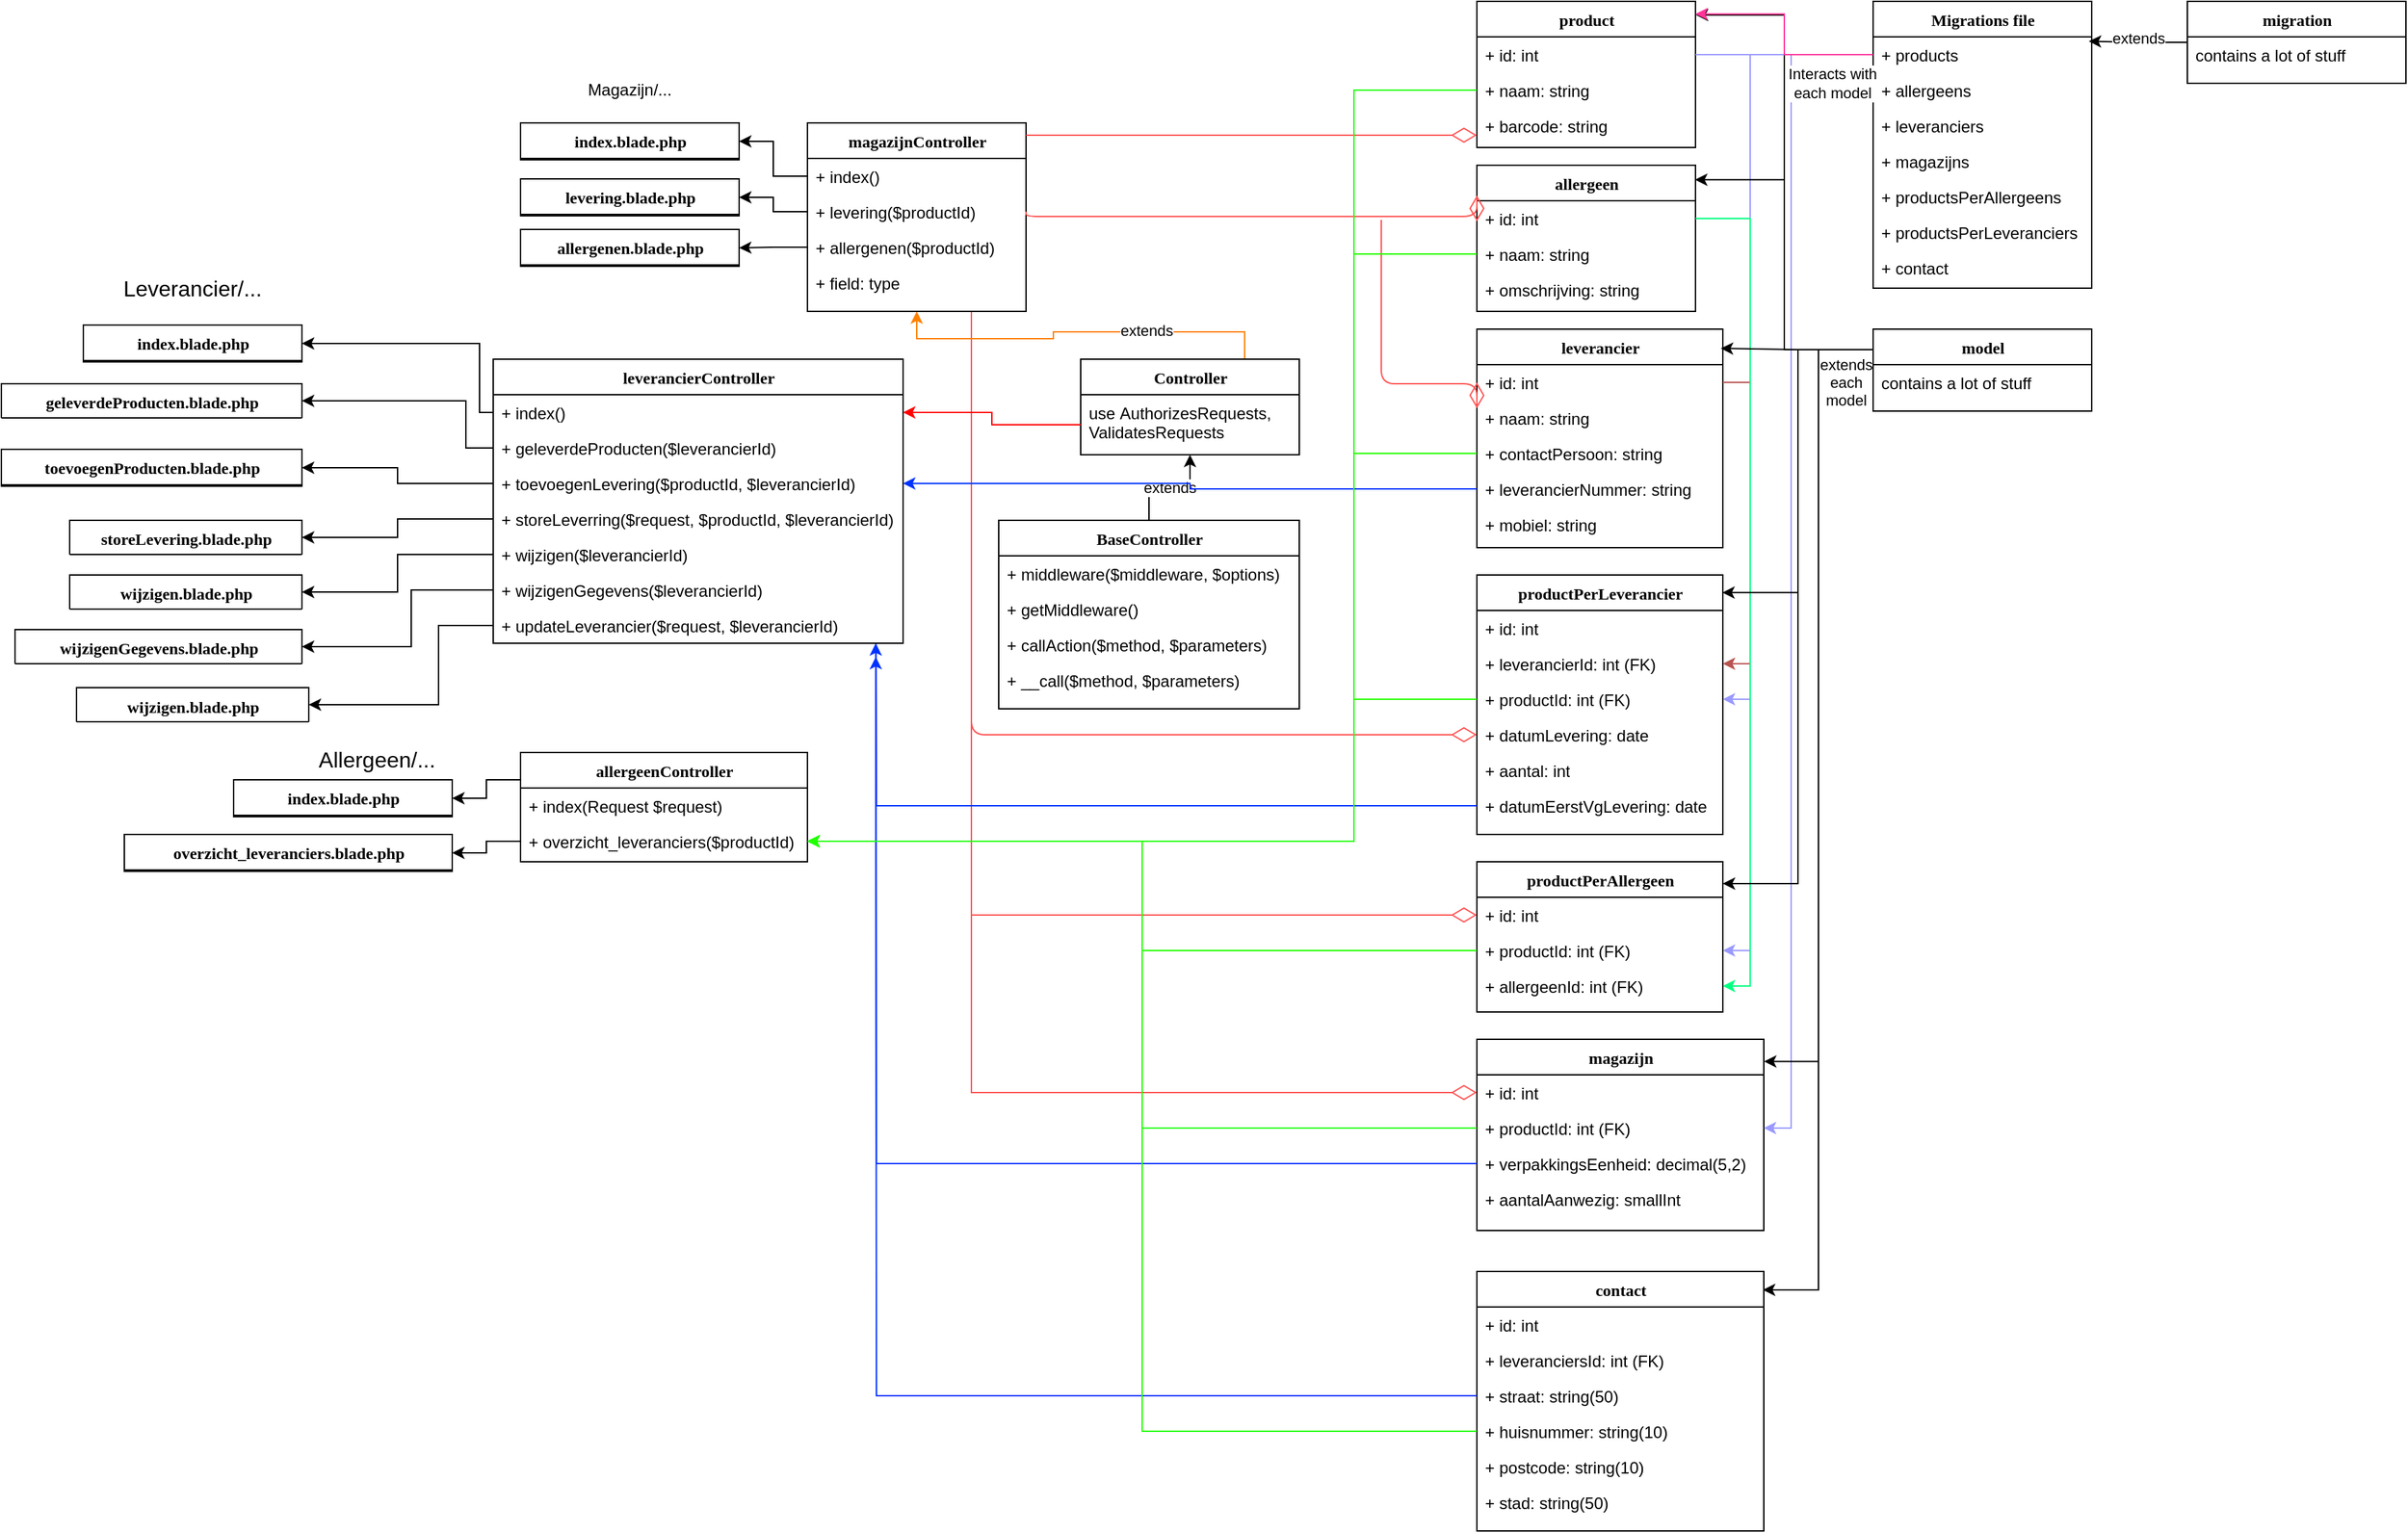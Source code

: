 <mxfile version="24.2.2" type="device">
  <diagram name="Page-1" id="9f46799a-70d6-7492-0946-bef42562c5a5">
    <mxGraphModel dx="3623" dy="1453" grid="1" gridSize="10" guides="1" tooltips="1" connect="1" arrows="1" fold="1" page="1" pageScale="1" pageWidth="1100" pageHeight="850" background="none" math="0" shadow="0">
      <root>
        <mxCell id="0" />
        <mxCell id="1" parent="0" />
        <mxCell id="xGp_RujmoBwHYuxVPwIh-23" style="edgeStyle=orthogonalEdgeStyle;rounded=1;orthogonalLoop=1;jettySize=auto;html=1;exitX=0.75;exitY=1;exitDx=0;exitDy=0;entryX=0;entryY=0.5;entryDx=0;entryDy=0;endArrow=diamondThin;endFill=0;endSize=16;fillColor=#f8cecc;strokeColor=#FF5252;" parent="1" source="78961159f06e98e8-17" target="xGp_RujmoBwHYuxVPwIh-20" edge="1">
          <mxGeometry relative="1" as="geometry" />
        </mxCell>
        <mxCell id="xGp_RujmoBwHYuxVPwIh-32" style="edgeStyle=orthogonalEdgeStyle;rounded=0;orthogonalLoop=1;jettySize=auto;html=1;exitX=0.75;exitY=1;exitDx=0;exitDy=0;endSize=16;endArrow=diamondThin;endFill=0;fillColor=#f8cecc;strokeColor=#FF5252;" parent="1" source="78961159f06e98e8-17" target="xGp_RujmoBwHYuxVPwIh-27" edge="1">
          <mxGeometry relative="1" as="geometry" />
        </mxCell>
        <mxCell id="xGp_RujmoBwHYuxVPwIh-40" style="edgeStyle=orthogonalEdgeStyle;rounded=0;orthogonalLoop=1;jettySize=auto;html=1;exitX=0.75;exitY=1;exitDx=0;exitDy=0;entryX=0;entryY=0.5;entryDx=0;entryDy=0;endSize=16;endArrow=diamondThin;endFill=0;fillColor=#f8cecc;strokeColor=#FF5252;" parent="1" source="78961159f06e98e8-17" target="xGp_RujmoBwHYuxVPwIh-36" edge="1">
          <mxGeometry relative="1" as="geometry" />
        </mxCell>
        <mxCell id="78961159f06e98e8-17" value="magazijnController" style="swimlane;html=1;fontStyle=1;align=center;verticalAlign=top;childLayout=stackLayout;horizontal=1;startSize=26;horizontalStack=0;resizeParent=1;resizeLast=0;collapsible=1;marginBottom=0;swimlaneFillColor=#ffffff;rounded=0;shadow=0;comic=0;labelBackgroundColor=none;strokeWidth=1;fillColor=none;fontFamily=Verdana;fontSize=12" parent="1" vertex="1">
          <mxGeometry x="-180" y="109" width="160" height="138" as="geometry" />
        </mxCell>
        <mxCell id="78961159f06e98e8-21" value="+ index()" style="text;html=1;strokeColor=none;fillColor=none;align=left;verticalAlign=top;spacingLeft=4;spacingRight=4;whiteSpace=wrap;overflow=hidden;rotatable=0;points=[[0,0.5],[1,0.5]];portConstraint=eastwest;" parent="78961159f06e98e8-17" vertex="1">
          <mxGeometry y="26" width="160" height="26" as="geometry" />
        </mxCell>
        <mxCell id="78961159f06e98e8-23" value="+ levering($productId)" style="text;html=1;strokeColor=none;fillColor=none;align=left;verticalAlign=top;spacingLeft=4;spacingRight=4;whiteSpace=wrap;overflow=hidden;rotatable=0;points=[[0,0.5],[1,0.5]];portConstraint=eastwest;" parent="78961159f06e98e8-17" vertex="1">
          <mxGeometry y="52" width="160" height="26" as="geometry" />
        </mxCell>
        <mxCell id="78961159f06e98e8-25" value="+&amp;nbsp;allergenen($productId)" style="text;html=1;strokeColor=none;fillColor=none;align=left;verticalAlign=top;spacingLeft=4;spacingRight=4;whiteSpace=wrap;overflow=hidden;rotatable=0;points=[[0,0.5],[1,0.5]];portConstraint=eastwest;" parent="78961159f06e98e8-17" vertex="1">
          <mxGeometry y="78" width="160" height="26" as="geometry" />
        </mxCell>
        <mxCell id="78961159f06e98e8-24" value="+ field: type" style="text;html=1;strokeColor=none;fillColor=none;align=left;verticalAlign=top;spacingLeft=4;spacingRight=4;whiteSpace=wrap;overflow=hidden;rotatable=0;points=[[0,0.5],[1,0.5]];portConstraint=eastwest;" parent="78961159f06e98e8-17" vertex="1">
          <mxGeometry y="104" width="160" height="26" as="geometry" />
        </mxCell>
        <mxCell id="78961159f06e98e8-30" value="product" style="swimlane;html=1;fontStyle=1;align=center;verticalAlign=top;childLayout=stackLayout;horizontal=1;startSize=26;horizontalStack=0;resizeParent=1;resizeLast=0;collapsible=1;marginBottom=0;swimlaneFillColor=#ffffff;rounded=0;shadow=0;comic=0;labelBackgroundColor=none;strokeWidth=1;fillColor=none;fontFamily=Verdana;fontSize=12" parent="1" vertex="1">
          <mxGeometry x="310" y="20" width="160" height="107" as="geometry" />
        </mxCell>
        <mxCell id="78961159f06e98e8-31" value="+ id: int" style="text;html=1;strokeColor=none;fillColor=none;align=left;verticalAlign=top;spacingLeft=4;spacingRight=4;whiteSpace=wrap;overflow=hidden;rotatable=0;points=[[0,0.5],[1,0.5]];portConstraint=eastwest;" parent="78961159f06e98e8-30" vertex="1">
          <mxGeometry y="26" width="160" height="26" as="geometry" />
        </mxCell>
        <mxCell id="78961159f06e98e8-32" value="+ naam: string" style="text;html=1;strokeColor=none;fillColor=none;align=left;verticalAlign=top;spacingLeft=4;spacingRight=4;whiteSpace=wrap;overflow=hidden;rotatable=0;points=[[0,0.5],[1,0.5]];portConstraint=eastwest;" parent="78961159f06e98e8-30" vertex="1">
          <mxGeometry y="52" width="160" height="26" as="geometry" />
        </mxCell>
        <mxCell id="78961159f06e98e8-33" value="+ barcode: string" style="text;html=1;strokeColor=none;fillColor=none;align=left;verticalAlign=top;spacingLeft=4;spacingRight=4;whiteSpace=wrap;overflow=hidden;rotatable=0;points=[[0,0.5],[1,0.5]];portConstraint=eastwest;" parent="78961159f06e98e8-30" vertex="1">
          <mxGeometry y="78" width="160" height="26" as="geometry" />
        </mxCell>
        <mxCell id="78961159f06e98e8-121" style="edgeStyle=elbowEdgeStyle;html=1;labelBackgroundColor=none;startFill=0;startSize=8;endArrow=diamondThin;endFill=0;endSize=16;fontFamily=Verdana;fontSize=12;elbow=vertical;fillColor=#f8cecc;strokeColor=#FF5252;" parent="1" source="78961159f06e98e8-17" target="78961159f06e98e8-30" edge="1">
          <mxGeometry relative="1" as="geometry">
            <mxPoint x="250" y="259.882" as="sourcePoint" />
          </mxGeometry>
        </mxCell>
        <mxCell id="xGp_RujmoBwHYuxVPwIh-2" value="allergeen" style="swimlane;html=1;fontStyle=1;align=center;verticalAlign=top;childLayout=stackLayout;horizontal=1;startSize=26;horizontalStack=0;resizeParent=1;resizeLast=0;collapsible=1;marginBottom=0;swimlaneFillColor=#ffffff;rounded=0;shadow=0;comic=0;labelBackgroundColor=none;strokeWidth=1;fillColor=none;fontFamily=Verdana;fontSize=12" parent="1" vertex="1">
          <mxGeometry x="310" y="140" width="160" height="107" as="geometry" />
        </mxCell>
        <mxCell id="xGp_RujmoBwHYuxVPwIh-3" value="+ id: int" style="text;html=1;strokeColor=none;fillColor=none;align=left;verticalAlign=top;spacingLeft=4;spacingRight=4;whiteSpace=wrap;overflow=hidden;rotatable=0;points=[[0,0.5],[1,0.5]];portConstraint=eastwest;" parent="xGp_RujmoBwHYuxVPwIh-2" vertex="1">
          <mxGeometry y="26" width="160" height="26" as="geometry" />
        </mxCell>
        <mxCell id="xGp_RujmoBwHYuxVPwIh-4" value="+ naam: string" style="text;html=1;strokeColor=none;fillColor=none;align=left;verticalAlign=top;spacingLeft=4;spacingRight=4;whiteSpace=wrap;overflow=hidden;rotatable=0;points=[[0,0.5],[1,0.5]];portConstraint=eastwest;" parent="xGp_RujmoBwHYuxVPwIh-2" vertex="1">
          <mxGeometry y="52" width="160" height="26" as="geometry" />
        </mxCell>
        <mxCell id="xGp_RujmoBwHYuxVPwIh-5" value="+ omschrijving: string" style="text;html=1;strokeColor=none;fillColor=none;align=left;verticalAlign=top;spacingLeft=4;spacingRight=4;whiteSpace=wrap;overflow=hidden;rotatable=0;points=[[0,0.5],[1,0.5]];portConstraint=eastwest;" parent="xGp_RujmoBwHYuxVPwIh-2" vertex="1">
          <mxGeometry y="78" width="160" height="26" as="geometry" />
        </mxCell>
        <mxCell id="xGp_RujmoBwHYuxVPwIh-8" style="edgeStyle=elbowEdgeStyle;html=1;labelBackgroundColor=none;startFill=0;startSize=8;endArrow=diamondThin;endFill=0;endSize=16;fontFamily=Verdana;fontSize=12;elbow=vertical;exitX=1;exitY=0.5;exitDx=0;exitDy=0;fillColor=#f8cecc;strokeColor=#FF5252;" parent="1" source="78961159f06e98e8-23" edge="1">
          <mxGeometry relative="1" as="geometry">
            <mxPoint x="250" y="181.08" as="sourcePoint" />
            <mxPoint x="310" y="181.08" as="targetPoint" />
          </mxGeometry>
        </mxCell>
        <mxCell id="xGp_RujmoBwHYuxVPwIh-9" value="leverancier" style="swimlane;html=1;fontStyle=1;align=center;verticalAlign=top;childLayout=stackLayout;horizontal=1;startSize=26;horizontalStack=0;resizeParent=1;resizeLast=0;collapsible=1;marginBottom=0;swimlaneFillColor=#ffffff;rounded=0;shadow=0;comic=0;labelBackgroundColor=none;strokeWidth=1;fillColor=none;fontFamily=Verdana;fontSize=12" parent="1" vertex="1">
          <mxGeometry x="310" y="260" width="180" height="160" as="geometry" />
        </mxCell>
        <mxCell id="xGp_RujmoBwHYuxVPwIh-10" value="+ id: int" style="text;html=1;strokeColor=none;fillColor=none;align=left;verticalAlign=top;spacingLeft=4;spacingRight=4;whiteSpace=wrap;overflow=hidden;rotatable=0;points=[[0,0.5],[1,0.5]];portConstraint=eastwest;" parent="xGp_RujmoBwHYuxVPwIh-9" vertex="1">
          <mxGeometry y="26" width="180" height="26" as="geometry" />
        </mxCell>
        <mxCell id="xGp_RujmoBwHYuxVPwIh-11" value="+ naam: string" style="text;html=1;strokeColor=none;fillColor=none;align=left;verticalAlign=top;spacingLeft=4;spacingRight=4;whiteSpace=wrap;overflow=hidden;rotatable=0;points=[[0,0.5],[1,0.5]];portConstraint=eastwest;" parent="xGp_RujmoBwHYuxVPwIh-9" vertex="1">
          <mxGeometry y="52" width="180" height="26" as="geometry" />
        </mxCell>
        <mxCell id="xGp_RujmoBwHYuxVPwIh-12" value="+ contactPersoon: string" style="text;html=1;strokeColor=none;fillColor=none;align=left;verticalAlign=top;spacingLeft=4;spacingRight=4;whiteSpace=wrap;overflow=hidden;rotatable=0;points=[[0,0.5],[1,0.5]];portConstraint=eastwest;" parent="xGp_RujmoBwHYuxVPwIh-9" vertex="1">
          <mxGeometry y="78" width="180" height="26" as="geometry" />
        </mxCell>
        <mxCell id="xGp_RujmoBwHYuxVPwIh-14" value="+ leverancierNummer: string" style="text;html=1;strokeColor=none;fillColor=none;align=left;verticalAlign=top;spacingLeft=4;spacingRight=4;whiteSpace=wrap;overflow=hidden;rotatable=0;points=[[0,0.5],[1,0.5]];portConstraint=eastwest;" parent="xGp_RujmoBwHYuxVPwIh-9" vertex="1">
          <mxGeometry y="104" width="180" height="26" as="geometry" />
        </mxCell>
        <mxCell id="xGp_RujmoBwHYuxVPwIh-15" value="+ mobiel: string" style="text;html=1;strokeColor=none;fillColor=none;align=left;verticalAlign=top;spacingLeft=4;spacingRight=4;whiteSpace=wrap;overflow=hidden;rotatable=0;points=[[0,0.5],[1,0.5]];portConstraint=eastwest;" parent="xGp_RujmoBwHYuxVPwIh-9" vertex="1">
          <mxGeometry y="130" width="180" height="26" as="geometry" />
        </mxCell>
        <mxCell id="xGp_RujmoBwHYuxVPwIh-13" style="edgeStyle=elbowEdgeStyle;html=1;labelBackgroundColor=none;startFill=0;startSize=8;endArrow=diamondThin;endFill=0;endSize=16;fontFamily=Verdana;fontSize=12;elbow=vertical;entryX=0;entryY=0.5;entryDx=0;entryDy=0;fillColor=#f8cecc;strokeColor=#FF5252;" parent="1" target="xGp_RujmoBwHYuxVPwIh-10" edge="1">
          <mxGeometry relative="1" as="geometry">
            <mxPoint x="240" y="180" as="sourcePoint" />
            <mxPoint x="300" y="221" as="targetPoint" />
            <Array as="points">
              <mxPoint x="260" y="300" />
            </Array>
          </mxGeometry>
        </mxCell>
        <mxCell id="xGp_RujmoBwHYuxVPwIh-16" value="productPerLeverancier" style="swimlane;html=1;fontStyle=1;align=center;verticalAlign=top;childLayout=stackLayout;horizontal=1;startSize=26;horizontalStack=0;resizeParent=1;resizeLast=0;collapsible=1;marginBottom=0;swimlaneFillColor=#ffffff;rounded=0;shadow=0;comic=0;labelBackgroundColor=none;strokeWidth=1;fillColor=none;fontFamily=Verdana;fontSize=12" parent="1" vertex="1">
          <mxGeometry x="310" y="440" width="180" height="190" as="geometry" />
        </mxCell>
        <mxCell id="xGp_RujmoBwHYuxVPwIh-17" value="+ id: int" style="text;html=1;strokeColor=none;fillColor=none;align=left;verticalAlign=top;spacingLeft=4;spacingRight=4;whiteSpace=wrap;overflow=hidden;rotatable=0;points=[[0,0.5],[1,0.5]];portConstraint=eastwest;" parent="xGp_RujmoBwHYuxVPwIh-16" vertex="1">
          <mxGeometry y="26" width="180" height="26" as="geometry" />
        </mxCell>
        <mxCell id="xGp_RujmoBwHYuxVPwIh-18" value="+ leverancierId: int (FK)" style="text;html=1;strokeColor=none;fillColor=none;align=left;verticalAlign=top;spacingLeft=4;spacingRight=4;whiteSpace=wrap;overflow=hidden;rotatable=0;points=[[0,0.5],[1,0.5]];portConstraint=eastwest;" parent="xGp_RujmoBwHYuxVPwIh-16" vertex="1">
          <mxGeometry y="52" width="180" height="26" as="geometry" />
        </mxCell>
        <mxCell id="xGp_RujmoBwHYuxVPwIh-19" value="+ productId: int (FK)" style="text;html=1;strokeColor=none;fillColor=none;align=left;verticalAlign=top;spacingLeft=4;spacingRight=4;whiteSpace=wrap;overflow=hidden;rotatable=0;points=[[0,0.5],[1,0.5]];portConstraint=eastwest;" parent="xGp_RujmoBwHYuxVPwIh-16" vertex="1">
          <mxGeometry y="78" width="180" height="26" as="geometry" />
        </mxCell>
        <mxCell id="xGp_RujmoBwHYuxVPwIh-20" value="+ datumLevering: date" style="text;html=1;strokeColor=none;fillColor=none;align=left;verticalAlign=top;spacingLeft=4;spacingRight=4;whiteSpace=wrap;overflow=hidden;rotatable=0;points=[[0,0.5],[1,0.5]];portConstraint=eastwest;" parent="xGp_RujmoBwHYuxVPwIh-16" vertex="1">
          <mxGeometry y="104" width="180" height="26" as="geometry" />
        </mxCell>
        <mxCell id="xGp_RujmoBwHYuxVPwIh-21" value="+ aantal: int" style="text;html=1;strokeColor=none;fillColor=none;align=left;verticalAlign=top;spacingLeft=4;spacingRight=4;whiteSpace=wrap;overflow=hidden;rotatable=0;points=[[0,0.5],[1,0.5]];portConstraint=eastwest;" parent="xGp_RujmoBwHYuxVPwIh-16" vertex="1">
          <mxGeometry y="130" width="180" height="26" as="geometry" />
        </mxCell>
        <mxCell id="QDwGfWychzL0C4eUFylp-11" style="edgeStyle=orthogonalEdgeStyle;rounded=0;orthogonalLoop=1;jettySize=auto;html=1;exitX=0;exitY=0.5;exitDx=0;exitDy=0;strokeColor=#0033ff;" parent="xGp_RujmoBwHYuxVPwIh-16" source="xGp_RujmoBwHYuxVPwIh-22" edge="1">
          <mxGeometry relative="1" as="geometry">
            <mxPoint x="-440" y="-20" as="targetPoint" />
          </mxGeometry>
        </mxCell>
        <mxCell id="xGp_RujmoBwHYuxVPwIh-22" value="+ datumEerstVgLevering: date" style="text;html=1;strokeColor=none;fillColor=none;align=left;verticalAlign=top;spacingLeft=4;spacingRight=4;whiteSpace=wrap;overflow=hidden;rotatable=0;points=[[0,0.5],[1,0.5]];portConstraint=eastwest;" parent="xGp_RujmoBwHYuxVPwIh-16" vertex="1">
          <mxGeometry y="156" width="180" height="26" as="geometry" />
        </mxCell>
        <mxCell id="xGp_RujmoBwHYuxVPwIh-24" style="edgeStyle=orthogonalEdgeStyle;rounded=0;orthogonalLoop=1;jettySize=auto;html=1;exitX=1;exitY=0.5;exitDx=0;exitDy=0;entryX=1;entryY=0.5;entryDx=0;entryDy=0;fillColor=#f8cecc;strokeColor=#b85450;" parent="1" source="xGp_RujmoBwHYuxVPwIh-10" target="xGp_RujmoBwHYuxVPwIh-18" edge="1">
          <mxGeometry relative="1" as="geometry" />
        </mxCell>
        <mxCell id="xGp_RujmoBwHYuxVPwIh-25" style="edgeStyle=orthogonalEdgeStyle;rounded=0;orthogonalLoop=1;jettySize=auto;html=1;exitX=1;exitY=0.5;exitDx=0;exitDy=0;entryX=1;entryY=0.5;entryDx=0;entryDy=0;strokeColor=#9999FF;" parent="1" source="78961159f06e98e8-31" target="xGp_RujmoBwHYuxVPwIh-19" edge="1">
          <mxGeometry relative="1" as="geometry" />
        </mxCell>
        <mxCell id="xGp_RujmoBwHYuxVPwIh-26" value="productPerAllergeen" style="swimlane;html=1;fontStyle=1;align=center;verticalAlign=top;childLayout=stackLayout;horizontal=1;startSize=26;horizontalStack=0;resizeParent=1;resizeLast=0;collapsible=1;marginBottom=0;swimlaneFillColor=#ffffff;rounded=0;shadow=0;comic=0;labelBackgroundColor=none;strokeWidth=1;fillColor=none;fontFamily=Verdana;fontSize=12" parent="1" vertex="1">
          <mxGeometry x="310" y="650" width="180" height="110" as="geometry" />
        </mxCell>
        <mxCell id="xGp_RujmoBwHYuxVPwIh-27" value="+ id: int" style="text;html=1;strokeColor=none;fillColor=none;align=left;verticalAlign=top;spacingLeft=4;spacingRight=4;whiteSpace=wrap;overflow=hidden;rotatable=0;points=[[0,0.5],[1,0.5]];portConstraint=eastwest;" parent="xGp_RujmoBwHYuxVPwIh-26" vertex="1">
          <mxGeometry y="26" width="180" height="26" as="geometry" />
        </mxCell>
        <mxCell id="xGp_RujmoBwHYuxVPwIh-28" value="+ productId: int (FK)" style="text;html=1;strokeColor=none;fillColor=none;align=left;verticalAlign=top;spacingLeft=4;spacingRight=4;whiteSpace=wrap;overflow=hidden;rotatable=0;points=[[0,0.5],[1,0.5]];portConstraint=eastwest;" parent="xGp_RujmoBwHYuxVPwIh-26" vertex="1">
          <mxGeometry y="52" width="180" height="26" as="geometry" />
        </mxCell>
        <mxCell id="xGp_RujmoBwHYuxVPwIh-29" value="+ allergeenId: int (FK)" style="text;html=1;strokeColor=none;fillColor=none;align=left;verticalAlign=top;spacingLeft=4;spacingRight=4;whiteSpace=wrap;overflow=hidden;rotatable=0;points=[[0,0.5],[1,0.5]];portConstraint=eastwest;" parent="xGp_RujmoBwHYuxVPwIh-26" vertex="1">
          <mxGeometry y="78" width="180" height="26" as="geometry" />
        </mxCell>
        <mxCell id="xGp_RujmoBwHYuxVPwIh-33" style="edgeStyle=orthogonalEdgeStyle;rounded=0;orthogonalLoop=1;jettySize=auto;html=1;exitX=1;exitY=0.5;exitDx=0;exitDy=0;entryX=1;entryY=0.5;entryDx=0;entryDy=0;strokeColor=#9999FF;" parent="1" source="78961159f06e98e8-31" target="xGp_RujmoBwHYuxVPwIh-28" edge="1">
          <mxGeometry relative="1" as="geometry" />
        </mxCell>
        <mxCell id="xGp_RujmoBwHYuxVPwIh-34" style="edgeStyle=orthogonalEdgeStyle;rounded=0;orthogonalLoop=1;jettySize=auto;html=1;exitX=1;exitY=0.5;exitDx=0;exitDy=0;entryX=1;entryY=0.5;entryDx=0;entryDy=0;strokeColor=#00FF80;" parent="1" source="xGp_RujmoBwHYuxVPwIh-3" target="xGp_RujmoBwHYuxVPwIh-29" edge="1">
          <mxGeometry relative="1" as="geometry" />
        </mxCell>
        <mxCell id="xGp_RujmoBwHYuxVPwIh-35" value="magazijn" style="swimlane;html=1;fontStyle=1;align=center;verticalAlign=top;childLayout=stackLayout;horizontal=1;startSize=26;horizontalStack=0;resizeParent=1;resizeLast=0;collapsible=1;marginBottom=0;swimlaneFillColor=#ffffff;rounded=0;shadow=0;comic=0;labelBackgroundColor=none;strokeWidth=1;fillColor=none;fontFamily=Verdana;fontSize=12" parent="1" vertex="1">
          <mxGeometry x="310" y="780" width="210" height="140" as="geometry" />
        </mxCell>
        <mxCell id="xGp_RujmoBwHYuxVPwIh-36" value="+ id: int" style="text;html=1;strokeColor=none;fillColor=none;align=left;verticalAlign=top;spacingLeft=4;spacingRight=4;whiteSpace=wrap;overflow=hidden;rotatable=0;points=[[0,0.5],[1,0.5]];portConstraint=eastwest;" parent="xGp_RujmoBwHYuxVPwIh-35" vertex="1">
          <mxGeometry y="26" width="210" height="26" as="geometry" />
        </mxCell>
        <mxCell id="xGp_RujmoBwHYuxVPwIh-37" value="+ productId: int (FK)" style="text;html=1;strokeColor=none;fillColor=none;align=left;verticalAlign=top;spacingLeft=4;spacingRight=4;whiteSpace=wrap;overflow=hidden;rotatable=0;points=[[0,0.5],[1,0.5]];portConstraint=eastwest;" parent="xGp_RujmoBwHYuxVPwIh-35" vertex="1">
          <mxGeometry y="52" width="210" height="26" as="geometry" />
        </mxCell>
        <mxCell id="QDwGfWychzL0C4eUFylp-12" style="edgeStyle=orthogonalEdgeStyle;rounded=0;orthogonalLoop=1;jettySize=auto;html=1;exitX=0;exitY=0.5;exitDx=0;exitDy=0;strokeColor=#0033ff;" parent="xGp_RujmoBwHYuxVPwIh-35" source="xGp_RujmoBwHYuxVPwIh-38" edge="1">
          <mxGeometry relative="1" as="geometry">
            <mxPoint x="-440" y="-290" as="targetPoint" />
          </mxGeometry>
        </mxCell>
        <mxCell id="xGp_RujmoBwHYuxVPwIh-38" value="+ verpakkingsEenheid: decimal(5,2)" style="text;html=1;strokeColor=none;fillColor=none;align=left;verticalAlign=top;spacingLeft=4;spacingRight=4;whiteSpace=wrap;overflow=hidden;rotatable=0;points=[[0,0.5],[1,0.5]];portConstraint=eastwest;" parent="xGp_RujmoBwHYuxVPwIh-35" vertex="1">
          <mxGeometry y="78" width="210" height="26" as="geometry" />
        </mxCell>
        <mxCell id="xGp_RujmoBwHYuxVPwIh-39" value="+ aantalAanwezig: smallInt" style="text;html=1;strokeColor=none;fillColor=none;align=left;verticalAlign=top;spacingLeft=4;spacingRight=4;whiteSpace=wrap;overflow=hidden;rotatable=0;points=[[0,0.5],[1,0.5]];portConstraint=eastwest;" parent="xGp_RujmoBwHYuxVPwIh-35" vertex="1">
          <mxGeometry y="104" width="210" height="26" as="geometry" />
        </mxCell>
        <mxCell id="xGp_RujmoBwHYuxVPwIh-41" style="edgeStyle=orthogonalEdgeStyle;rounded=0;orthogonalLoop=1;jettySize=auto;html=1;exitX=1;exitY=0.5;exitDx=0;exitDy=0;entryX=1;entryY=0.5;entryDx=0;entryDy=0;strokeColor=#9999FF;" parent="1" source="78961159f06e98e8-31" target="xGp_RujmoBwHYuxVPwIh-37" edge="1">
          <mxGeometry relative="1" as="geometry" />
        </mxCell>
        <mxCell id="xGp_RujmoBwHYuxVPwIh-42" value="index.blade.php" style="swimlane;html=1;fontStyle=1;align=center;verticalAlign=top;childLayout=stackLayout;horizontal=1;startSize=26;horizontalStack=0;resizeParent=1;resizeLast=0;collapsible=1;marginBottom=0;swimlaneFillColor=#ffffff;rounded=0;shadow=0;comic=0;labelBackgroundColor=none;strokeWidth=1;fillColor=none;fontFamily=Verdana;fontSize=12" parent="1" vertex="1">
          <mxGeometry x="-390" y="109" width="160" height="27" as="geometry" />
        </mxCell>
        <mxCell id="xGp_RujmoBwHYuxVPwIh-47" style="edgeStyle=orthogonalEdgeStyle;rounded=0;orthogonalLoop=1;jettySize=auto;html=1;exitX=0;exitY=0.5;exitDx=0;exitDy=0;entryX=1;entryY=0.5;entryDx=0;entryDy=0;" parent="1" source="78961159f06e98e8-21" target="xGp_RujmoBwHYuxVPwIh-42" edge="1">
          <mxGeometry relative="1" as="geometry" />
        </mxCell>
        <mxCell id="xGp_RujmoBwHYuxVPwIh-49" value="levering.blade.php" style="swimlane;html=1;fontStyle=1;align=center;verticalAlign=top;childLayout=stackLayout;horizontal=1;startSize=26;horizontalStack=0;resizeParent=1;resizeLast=0;collapsible=1;marginBottom=0;swimlaneFillColor=#ffffff;rounded=0;shadow=0;comic=0;labelBackgroundColor=none;strokeWidth=1;fillColor=none;fontFamily=Verdana;fontSize=12" parent="1" vertex="1">
          <mxGeometry x="-390" y="150" width="160" height="27" as="geometry" />
        </mxCell>
        <mxCell id="xGp_RujmoBwHYuxVPwIh-50" value="allergenen.blade.php" style="swimlane;html=1;fontStyle=1;align=center;verticalAlign=top;childLayout=stackLayout;horizontal=1;startSize=26;horizontalStack=0;resizeParent=1;resizeLast=0;collapsible=1;marginBottom=0;swimlaneFillColor=#ffffff;rounded=0;shadow=0;comic=0;labelBackgroundColor=none;strokeWidth=1;fillColor=none;fontFamily=Verdana;fontSize=12" parent="1" vertex="1">
          <mxGeometry x="-390" y="187" width="160" height="27" as="geometry" />
        </mxCell>
        <mxCell id="xGp_RujmoBwHYuxVPwIh-51" style="edgeStyle=orthogonalEdgeStyle;rounded=0;orthogonalLoop=1;jettySize=auto;html=1;exitX=0;exitY=0.5;exitDx=0;exitDy=0;entryX=1;entryY=0.5;entryDx=0;entryDy=0;" parent="1" source="78961159f06e98e8-23" target="xGp_RujmoBwHYuxVPwIh-49" edge="1">
          <mxGeometry relative="1" as="geometry" />
        </mxCell>
        <mxCell id="xGp_RujmoBwHYuxVPwIh-52" style="edgeStyle=orthogonalEdgeStyle;rounded=0;orthogonalLoop=1;jettySize=auto;html=1;exitX=0;exitY=0.5;exitDx=0;exitDy=0;entryX=1;entryY=0.5;entryDx=0;entryDy=0;" parent="1" source="78961159f06e98e8-25" target="xGp_RujmoBwHYuxVPwIh-50" edge="1">
          <mxGeometry relative="1" as="geometry" />
        </mxCell>
        <mxCell id="xGp_RujmoBwHYuxVPwIh-58" style="edgeStyle=orthogonalEdgeStyle;rounded=0;orthogonalLoop=1;jettySize=auto;html=1;exitX=0.75;exitY=0;exitDx=0;exitDy=0;entryX=0.5;entryY=1;entryDx=0;entryDy=0;strokeColor=#FF8000;" parent="1" source="xGp_RujmoBwHYuxVPwIh-53" target="78961159f06e98e8-17" edge="1">
          <mxGeometry relative="1" as="geometry" />
        </mxCell>
        <mxCell id="xGp_RujmoBwHYuxVPwIh-59" value="extends" style="edgeLabel;html=1;align=center;verticalAlign=middle;resizable=0;points=[];" parent="xGp_RujmoBwHYuxVPwIh-58" vertex="1" connectable="0">
          <mxGeometry x="-0.354" y="-1" relative="1" as="geometry">
            <mxPoint as="offset" />
          </mxGeometry>
        </mxCell>
        <mxCell id="xGp_RujmoBwHYuxVPwIh-53" value="Controller" style="swimlane;html=1;fontStyle=1;align=center;verticalAlign=top;childLayout=stackLayout;horizontal=1;startSize=26;horizontalStack=0;resizeParent=1;resizeLast=0;collapsible=1;marginBottom=0;swimlaneFillColor=#ffffff;rounded=0;shadow=0;comic=0;labelBackgroundColor=none;strokeWidth=1;fillColor=none;fontFamily=Verdana;fontSize=12" parent="1" vertex="1">
          <mxGeometry x="20" y="282" width="160" height="70" as="geometry" />
        </mxCell>
        <mxCell id="xGp_RujmoBwHYuxVPwIh-70" value="use&amp;nbsp;AuthorizesRequests,&lt;br&gt;ValidatesRequests" style="text;html=1;strokeColor=none;fillColor=none;align=left;verticalAlign=top;spacingLeft=4;spacingRight=4;whiteSpace=wrap;overflow=hidden;rotatable=0;points=[[0,0.5],[1,0.5]];portConstraint=eastwest;" parent="xGp_RujmoBwHYuxVPwIh-53" vertex="1">
          <mxGeometry y="26" width="160" height="44" as="geometry" />
        </mxCell>
        <mxCell id="xGp_RujmoBwHYuxVPwIh-62" style="edgeStyle=orthogonalEdgeStyle;rounded=0;orthogonalLoop=1;jettySize=auto;html=1;exitX=0.5;exitY=0;exitDx=0;exitDy=0;entryX=0.5;entryY=1;entryDx=0;entryDy=0;" parent="1" source="xGp_RujmoBwHYuxVPwIh-61" target="xGp_RujmoBwHYuxVPwIh-53" edge="1">
          <mxGeometry relative="1" as="geometry" />
        </mxCell>
        <mxCell id="xGp_RujmoBwHYuxVPwIh-63" value="extends" style="edgeLabel;html=1;align=center;verticalAlign=middle;resizable=0;points=[];" parent="xGp_RujmoBwHYuxVPwIh-62" vertex="1" connectable="0">
          <mxGeometry x="-0.002" relative="1" as="geometry">
            <mxPoint as="offset" />
          </mxGeometry>
        </mxCell>
        <mxCell id="xGp_RujmoBwHYuxVPwIh-61" value="BaseController" style="swimlane;html=1;fontStyle=1;align=center;verticalAlign=top;childLayout=stackLayout;horizontal=1;startSize=26;horizontalStack=0;resizeParent=1;resizeLast=0;collapsible=1;marginBottom=0;swimlaneFillColor=#ffffff;rounded=0;shadow=0;comic=0;labelBackgroundColor=none;strokeWidth=1;fillColor=none;fontFamily=Verdana;fontSize=12" parent="1" vertex="1">
          <mxGeometry x="-40" y="400" width="220" height="138" as="geometry" />
        </mxCell>
        <mxCell id="xGp_RujmoBwHYuxVPwIh-65" value="+ middleware($middleware, $options)" style="text;html=1;strokeColor=none;fillColor=none;align=left;verticalAlign=top;spacingLeft=4;spacingRight=4;whiteSpace=wrap;overflow=hidden;rotatable=0;points=[[0,0.5],[1,0.5]];portConstraint=eastwest;" parent="xGp_RujmoBwHYuxVPwIh-61" vertex="1">
          <mxGeometry y="26" width="220" height="26" as="geometry" />
        </mxCell>
        <mxCell id="xGp_RujmoBwHYuxVPwIh-66" value="+&amp;nbsp;getMiddleware&lt;span style=&quot;background-color: initial;&quot;&gt;()&lt;/span&gt;" style="text;html=1;strokeColor=none;fillColor=none;align=left;verticalAlign=top;spacingLeft=4;spacingRight=4;whiteSpace=wrap;overflow=hidden;rotatable=0;points=[[0,0.5],[1,0.5]];portConstraint=eastwest;" parent="xGp_RujmoBwHYuxVPwIh-61" vertex="1">
          <mxGeometry y="52" width="220" height="26" as="geometry" />
        </mxCell>
        <mxCell id="xGp_RujmoBwHYuxVPwIh-67" value="+&amp;nbsp;callAction&lt;span style=&quot;background-color: initial;&quot;&gt;($method, $parameters)&lt;/span&gt;" style="text;html=1;strokeColor=none;fillColor=none;align=left;verticalAlign=top;spacingLeft=4;spacingRight=4;whiteSpace=wrap;overflow=hidden;rotatable=0;points=[[0,0.5],[1,0.5]];portConstraint=eastwest;" parent="xGp_RujmoBwHYuxVPwIh-61" vertex="1">
          <mxGeometry y="78" width="220" height="26" as="geometry" />
        </mxCell>
        <mxCell id="xGp_RujmoBwHYuxVPwIh-68" value="+&amp;nbsp;__call&lt;span style=&quot;background-color: initial;&quot;&gt;($method, $parameters)&lt;/span&gt;" style="text;html=1;strokeColor=none;fillColor=none;align=left;verticalAlign=top;spacingLeft=4;spacingRight=4;whiteSpace=wrap;overflow=hidden;rotatable=0;points=[[0,0.5],[1,0.5]];portConstraint=eastwest;" parent="xGp_RujmoBwHYuxVPwIh-61" vertex="1">
          <mxGeometry y="104" width="220" height="26" as="geometry" />
        </mxCell>
        <mxCell id="xGp_RujmoBwHYuxVPwIh-83" style="edgeStyle=orthogonalEdgeStyle;rounded=0;orthogonalLoop=1;jettySize=auto;html=1;exitX=0;exitY=0.25;exitDx=0;exitDy=0;entryX=1.002;entryY=0.093;entryDx=0;entryDy=0;entryPerimeter=0;" parent="1" source="xGp_RujmoBwHYuxVPwIh-73" target="78961159f06e98e8-30" edge="1">
          <mxGeometry relative="1" as="geometry" />
        </mxCell>
        <mxCell id="xGp_RujmoBwHYuxVPwIh-84" style="edgeStyle=orthogonalEdgeStyle;rounded=0;orthogonalLoop=1;jettySize=auto;html=1;exitX=0;exitY=0.25;exitDx=0;exitDy=0;entryX=0.998;entryY=0.099;entryDx=0;entryDy=0;entryPerimeter=0;" parent="1" source="xGp_RujmoBwHYuxVPwIh-73" target="xGp_RujmoBwHYuxVPwIh-2" edge="1">
          <mxGeometry relative="1" as="geometry" />
        </mxCell>
        <mxCell id="xGp_RujmoBwHYuxVPwIh-85" style="edgeStyle=orthogonalEdgeStyle;rounded=0;orthogonalLoop=1;jettySize=auto;html=1;exitX=0;exitY=0.25;exitDx=0;exitDy=0;entryX=0.992;entryY=0.088;entryDx=0;entryDy=0;entryPerimeter=0;" parent="1" source="xGp_RujmoBwHYuxVPwIh-73" target="xGp_RujmoBwHYuxVPwIh-9" edge="1">
          <mxGeometry relative="1" as="geometry" />
        </mxCell>
        <mxCell id="xGp_RujmoBwHYuxVPwIh-86" style="edgeStyle=orthogonalEdgeStyle;rounded=0;orthogonalLoop=1;jettySize=auto;html=1;exitX=0;exitY=0.25;exitDx=0;exitDy=0;entryX=0.998;entryY=0.068;entryDx=0;entryDy=0;entryPerimeter=0;" parent="1" source="xGp_RujmoBwHYuxVPwIh-73" target="xGp_RujmoBwHYuxVPwIh-16" edge="1">
          <mxGeometry relative="1" as="geometry" />
        </mxCell>
        <mxCell id="xGp_RujmoBwHYuxVPwIh-87" style="edgeStyle=orthogonalEdgeStyle;rounded=0;orthogonalLoop=1;jettySize=auto;html=1;exitX=0;exitY=0.25;exitDx=0;exitDy=0;entryX=1;entryY=0.145;entryDx=0;entryDy=0;entryPerimeter=0;" parent="1" source="xGp_RujmoBwHYuxVPwIh-73" target="xGp_RujmoBwHYuxVPwIh-26" edge="1">
          <mxGeometry relative="1" as="geometry" />
        </mxCell>
        <mxCell id="xGp_RujmoBwHYuxVPwIh-88" style="edgeStyle=orthogonalEdgeStyle;rounded=0;orthogonalLoop=1;jettySize=auto;html=1;exitX=0;exitY=0.25;exitDx=0;exitDy=0;entryX=1.001;entryY=0.116;entryDx=0;entryDy=0;entryPerimeter=0;" parent="1" source="xGp_RujmoBwHYuxVPwIh-73" target="xGp_RujmoBwHYuxVPwIh-35" edge="1">
          <mxGeometry relative="1" as="geometry" />
        </mxCell>
        <mxCell id="xGp_RujmoBwHYuxVPwIh-89" value="extends&lt;div&gt;each&lt;/div&gt;&lt;div&gt;model&lt;/div&gt;" style="edgeLabel;html=1;align=center;verticalAlign=middle;resizable=0;points=[];" parent="xGp_RujmoBwHYuxVPwIh-88" vertex="1" connectable="0">
          <mxGeometry x="-0.934" y="-2" relative="1" as="geometry">
            <mxPoint y="26" as="offset" />
          </mxGeometry>
        </mxCell>
        <mxCell id="q14T2YNb-Sghab3Dd8TT-18" style="edgeStyle=orthogonalEdgeStyle;rounded=0;orthogonalLoop=1;jettySize=auto;html=1;exitX=0;exitY=0.25;exitDx=0;exitDy=0;entryX=0.997;entryY=0.071;entryDx=0;entryDy=0;entryPerimeter=0;" parent="1" source="xGp_RujmoBwHYuxVPwIh-73" target="q14T2YNb-Sghab3Dd8TT-10" edge="1">
          <mxGeometry relative="1" as="geometry" />
        </mxCell>
        <mxCell id="xGp_RujmoBwHYuxVPwIh-73" value="model" style="swimlane;html=1;fontStyle=1;align=center;verticalAlign=top;childLayout=stackLayout;horizontal=1;startSize=26;horizontalStack=0;resizeParent=1;resizeLast=0;collapsible=1;marginBottom=0;swimlaneFillColor=#ffffff;rounded=0;shadow=0;comic=0;labelBackgroundColor=none;strokeWidth=1;fillColor=none;fontFamily=Verdana;fontSize=12" parent="1" vertex="1">
          <mxGeometry x="600" y="260" width="160" height="60" as="geometry" />
        </mxCell>
        <mxCell id="xGp_RujmoBwHYuxVPwIh-74" value="contains a lot of stuff" style="text;html=1;strokeColor=none;fillColor=none;align=left;verticalAlign=top;spacingLeft=4;spacingRight=4;whiteSpace=wrap;overflow=hidden;rotatable=0;points=[[0,0.5],[1,0.5]];portConstraint=eastwest;" parent="xGp_RujmoBwHYuxVPwIh-73" vertex="1">
          <mxGeometry y="26" width="160" height="26" as="geometry" />
        </mxCell>
        <mxCell id="xGp_RujmoBwHYuxVPwIh-90" value="Migrations file" style="swimlane;html=1;fontStyle=1;align=center;verticalAlign=top;childLayout=stackLayout;horizontal=1;startSize=26;horizontalStack=0;resizeParent=1;resizeLast=0;collapsible=1;marginBottom=0;swimlaneFillColor=#ffffff;rounded=0;shadow=0;comic=0;labelBackgroundColor=none;strokeWidth=1;fillColor=none;fontFamily=Verdana;fontSize=12" parent="1" vertex="1">
          <mxGeometry x="600" y="20" width="160" height="210" as="geometry" />
        </mxCell>
        <mxCell id="xGp_RujmoBwHYuxVPwIh-91" value="+ products" style="text;html=1;strokeColor=none;fillColor=none;align=left;verticalAlign=top;spacingLeft=4;spacingRight=4;whiteSpace=wrap;overflow=hidden;rotatable=0;points=[[0,0.5],[1,0.5]];portConstraint=eastwest;" parent="xGp_RujmoBwHYuxVPwIh-90" vertex="1">
          <mxGeometry y="26" width="160" height="26" as="geometry" />
        </mxCell>
        <mxCell id="xGp_RujmoBwHYuxVPwIh-92" value="+ allergeens" style="text;html=1;strokeColor=none;fillColor=none;align=left;verticalAlign=top;spacingLeft=4;spacingRight=4;whiteSpace=wrap;overflow=hidden;rotatable=0;points=[[0,0.5],[1,0.5]];portConstraint=eastwest;" parent="xGp_RujmoBwHYuxVPwIh-90" vertex="1">
          <mxGeometry y="52" width="160" height="26" as="geometry" />
        </mxCell>
        <mxCell id="xGp_RujmoBwHYuxVPwIh-93" value="+ leveranciers" style="text;html=1;strokeColor=none;fillColor=none;align=left;verticalAlign=top;spacingLeft=4;spacingRight=4;whiteSpace=wrap;overflow=hidden;rotatable=0;points=[[0,0.5],[1,0.5]];portConstraint=eastwest;" parent="xGp_RujmoBwHYuxVPwIh-90" vertex="1">
          <mxGeometry y="78" width="160" height="26" as="geometry" />
        </mxCell>
        <mxCell id="xGp_RujmoBwHYuxVPwIh-94" value="+&amp;nbsp;magazijns" style="text;html=1;strokeColor=none;fillColor=none;align=left;verticalAlign=top;spacingLeft=4;spacingRight=4;whiteSpace=wrap;overflow=hidden;rotatable=0;points=[[0,0.5],[1,0.5]];portConstraint=eastwest;" parent="xGp_RujmoBwHYuxVPwIh-90" vertex="1">
          <mxGeometry y="104" width="160" height="26" as="geometry" />
        </mxCell>
        <mxCell id="xGp_RujmoBwHYuxVPwIh-95" value="+&amp;nbsp;productsPerAllergeens" style="text;html=1;strokeColor=none;fillColor=none;align=left;verticalAlign=top;spacingLeft=4;spacingRight=4;whiteSpace=wrap;overflow=hidden;rotatable=0;points=[[0,0.5],[1,0.5]];portConstraint=eastwest;" parent="xGp_RujmoBwHYuxVPwIh-90" vertex="1">
          <mxGeometry y="130" width="160" height="26" as="geometry" />
        </mxCell>
        <mxCell id="xGp_RujmoBwHYuxVPwIh-96" value="+&amp;nbsp;productsPerLeveranciers" style="text;html=1;strokeColor=none;fillColor=none;align=left;verticalAlign=top;spacingLeft=4;spacingRight=4;whiteSpace=wrap;overflow=hidden;rotatable=0;points=[[0,0.5],[1,0.5]];portConstraint=eastwest;" parent="xGp_RujmoBwHYuxVPwIh-90" vertex="1">
          <mxGeometry y="156" width="160" height="26" as="geometry" />
        </mxCell>
        <mxCell id="q14T2YNb-Sghab3Dd8TT-20" value="+ contact" style="text;html=1;strokeColor=none;fillColor=none;align=left;verticalAlign=top;spacingLeft=4;spacingRight=4;whiteSpace=wrap;overflow=hidden;rotatable=0;points=[[0,0.5],[1,0.5]];portConstraint=eastwest;" parent="xGp_RujmoBwHYuxVPwIh-90" vertex="1">
          <mxGeometry y="182" width="160" height="26" as="geometry" />
        </mxCell>
        <mxCell id="xGp_RujmoBwHYuxVPwIh-99" style="edgeStyle=orthogonalEdgeStyle;rounded=0;orthogonalLoop=1;jettySize=auto;html=1;exitX=0;exitY=0.5;exitDx=0;exitDy=0;entryX=0.987;entryY=0.123;entryDx=0;entryDy=0;entryPerimeter=0;" parent="1" source="xGp_RujmoBwHYuxVPwIh-97" target="xGp_RujmoBwHYuxVPwIh-91" edge="1">
          <mxGeometry relative="1" as="geometry" />
        </mxCell>
        <mxCell id="xGp_RujmoBwHYuxVPwIh-100" value="extends" style="edgeLabel;html=1;align=center;verticalAlign=middle;resizable=0;points=[];" parent="xGp_RujmoBwHYuxVPwIh-99" vertex="1" connectable="0">
          <mxGeometry x="0.026" y="-2" relative="1" as="geometry">
            <mxPoint as="offset" />
          </mxGeometry>
        </mxCell>
        <mxCell id="xGp_RujmoBwHYuxVPwIh-97" value="migration" style="swimlane;html=1;fontStyle=1;align=center;verticalAlign=top;childLayout=stackLayout;horizontal=1;startSize=26;horizontalStack=0;resizeParent=1;resizeLast=0;collapsible=1;marginBottom=0;swimlaneFillColor=#ffffff;rounded=0;shadow=0;comic=0;labelBackgroundColor=none;strokeWidth=1;fillColor=none;fontFamily=Verdana;fontSize=12" parent="1" vertex="1">
          <mxGeometry x="830" y="20" width="160" height="60" as="geometry" />
        </mxCell>
        <mxCell id="xGp_RujmoBwHYuxVPwIh-98" value="contains a lot of stuff" style="text;html=1;strokeColor=none;fillColor=none;align=left;verticalAlign=top;spacingLeft=4;spacingRight=4;whiteSpace=wrap;overflow=hidden;rotatable=0;points=[[0,0.5],[1,0.5]];portConstraint=eastwest;" parent="xGp_RujmoBwHYuxVPwIh-97" vertex="1">
          <mxGeometry y="26" width="160" height="26" as="geometry" />
        </mxCell>
        <mxCell id="xGp_RujmoBwHYuxVPwIh-101" style="edgeStyle=orthogonalEdgeStyle;rounded=0;orthogonalLoop=1;jettySize=auto;html=1;exitX=0;exitY=0.5;exitDx=0;exitDy=0;entryX=1;entryY=0.086;entryDx=0;entryDy=0;entryPerimeter=0;strokeColor=#FF3399;" parent="1" source="xGp_RujmoBwHYuxVPwIh-91" target="78961159f06e98e8-30" edge="1">
          <mxGeometry relative="1" as="geometry" />
        </mxCell>
        <mxCell id="xGp_RujmoBwHYuxVPwIh-102" value="Interacts with&lt;br&gt;each model" style="edgeLabel;html=1;align=center;verticalAlign=middle;resizable=0;points=[];" parent="xGp_RujmoBwHYuxVPwIh-101" vertex="1" connectable="0">
          <mxGeometry x="-0.622" y="1" relative="1" as="geometry">
            <mxPoint y="20" as="offset" />
          </mxGeometry>
        </mxCell>
        <mxCell id="QDwGfWychzL0C4eUFylp-1" value="leverancierController" style="swimlane;html=1;fontStyle=1;align=center;verticalAlign=top;childLayout=stackLayout;horizontal=1;startSize=26;horizontalStack=0;resizeParent=1;resizeLast=0;collapsible=1;marginBottom=0;swimlaneFillColor=#ffffff;rounded=0;shadow=0;comic=0;labelBackgroundColor=none;strokeWidth=1;fillColor=none;fontFamily=Verdana;fontSize=12" parent="1" vertex="1">
          <mxGeometry x="-410" y="282" width="300" height="208" as="geometry" />
        </mxCell>
        <mxCell id="QDwGfWychzL0C4eUFylp-2" value="+ index()" style="text;html=1;strokeColor=none;fillColor=none;align=left;verticalAlign=top;spacingLeft=4;spacingRight=4;whiteSpace=wrap;overflow=hidden;rotatable=0;points=[[0,0.5],[1,0.5]];portConstraint=eastwest;" parent="QDwGfWychzL0C4eUFylp-1" vertex="1">
          <mxGeometry y="26" width="300" height="26" as="geometry" />
        </mxCell>
        <mxCell id="QDwGfWychzL0C4eUFylp-3" value="+ geleverdeProducten($leverancierId)" style="text;html=1;strokeColor=none;fillColor=none;align=left;verticalAlign=top;spacingLeft=4;spacingRight=4;whiteSpace=wrap;overflow=hidden;rotatable=0;points=[[0,0.5],[1,0.5]];portConstraint=eastwest;" parent="QDwGfWychzL0C4eUFylp-1" vertex="1">
          <mxGeometry y="52" width="300" height="26" as="geometry" />
        </mxCell>
        <mxCell id="QDwGfWychzL0C4eUFylp-4" value="+ toevoegenLevering($productId, $leverancierId)" style="text;html=1;strokeColor=none;fillColor=none;align=left;verticalAlign=top;spacingLeft=4;spacingRight=4;whiteSpace=wrap;overflow=hidden;rotatable=0;points=[[0,0.5],[1,0.5]];portConstraint=eastwest;" parent="QDwGfWychzL0C4eUFylp-1" vertex="1">
          <mxGeometry y="78" width="300" height="26" as="geometry" />
        </mxCell>
        <mxCell id="QDwGfWychzL0C4eUFylp-5" value="+ storeLeverring($request, $productId, $leverancierId)" style="text;html=1;strokeColor=none;fillColor=none;align=left;verticalAlign=top;spacingLeft=4;spacingRight=4;whiteSpace=wrap;overflow=hidden;rotatable=0;points=[[0,0.5],[1,0.5]];portConstraint=eastwest;" parent="QDwGfWychzL0C4eUFylp-1" vertex="1">
          <mxGeometry y="104" width="300" height="26" as="geometry" />
        </mxCell>
        <mxCell id="q14T2YNb-Sghab3Dd8TT-1" value="+ wijzigen($leverancierId)" style="text;html=1;strokeColor=none;fillColor=none;align=left;verticalAlign=top;spacingLeft=4;spacingRight=4;whiteSpace=wrap;overflow=hidden;rotatable=0;points=[[0,0.5],[1,0.5]];portConstraint=eastwest;" parent="QDwGfWychzL0C4eUFylp-1" vertex="1">
          <mxGeometry y="130" width="300" height="26" as="geometry" />
        </mxCell>
        <mxCell id="q14T2YNb-Sghab3Dd8TT-2" value="+ wijzigenGegevens($leverancierId)" style="text;html=1;strokeColor=none;fillColor=none;align=left;verticalAlign=top;spacingLeft=4;spacingRight=4;whiteSpace=wrap;overflow=hidden;rotatable=0;points=[[0,0.5],[1,0.5]];portConstraint=eastwest;" parent="QDwGfWychzL0C4eUFylp-1" vertex="1">
          <mxGeometry y="156" width="300" height="26" as="geometry" />
        </mxCell>
        <mxCell id="q14T2YNb-Sghab3Dd8TT-3" value="+ updateLeverancier($request, $leverancierId)" style="text;html=1;strokeColor=none;fillColor=none;align=left;verticalAlign=top;spacingLeft=4;spacingRight=4;whiteSpace=wrap;overflow=hidden;rotatable=0;points=[[0,0.5],[1,0.5]];portConstraint=eastwest;" parent="QDwGfWychzL0C4eUFylp-1" vertex="1">
          <mxGeometry y="182" width="300" height="26" as="geometry" />
        </mxCell>
        <mxCell id="QDwGfWychzL0C4eUFylp-7" style="edgeStyle=orthogonalEdgeStyle;rounded=0;orthogonalLoop=1;jettySize=auto;html=1;exitX=0;exitY=0.5;exitDx=0;exitDy=0;entryX=1;entryY=0.5;entryDx=0;entryDy=0;strokeColor=#ff0000;" parent="1" source="xGp_RujmoBwHYuxVPwIh-70" target="QDwGfWychzL0C4eUFylp-2" edge="1">
          <mxGeometry relative="1" as="geometry" />
        </mxCell>
        <mxCell id="QDwGfWychzL0C4eUFylp-10" style="edgeStyle=orthogonalEdgeStyle;rounded=0;orthogonalLoop=1;jettySize=auto;html=1;exitX=0;exitY=0.5;exitDx=0;exitDy=0;entryX=1;entryY=0.5;entryDx=0;entryDy=0;strokeColor=#0033ff;" parent="1" source="xGp_RujmoBwHYuxVPwIh-14" target="QDwGfWychzL0C4eUFylp-4" edge="1">
          <mxGeometry relative="1" as="geometry" />
        </mxCell>
        <mxCell id="QDwGfWychzL0C4eUFylp-13" value="Magazijn/..." style="text;html=1;align=center;verticalAlign=middle;whiteSpace=wrap;rounded=0;" parent="1" vertex="1">
          <mxGeometry x="-360" y="70" width="100" height="30" as="geometry" />
        </mxCell>
        <mxCell id="QDwGfWychzL0C4eUFylp-14" value="index.blade.php" style="swimlane;html=1;fontStyle=1;align=center;verticalAlign=top;childLayout=stackLayout;horizontal=1;startSize=26;horizontalStack=0;resizeParent=1;resizeLast=0;collapsible=1;marginBottom=0;swimlaneFillColor=#ffffff;rounded=0;shadow=0;comic=0;labelBackgroundColor=none;strokeWidth=1;fillColor=none;fontFamily=Verdana;fontSize=12" parent="1" vertex="1">
          <mxGeometry x="-710" y="257" width="160" height="27" as="geometry" />
        </mxCell>
        <mxCell id="QDwGfWychzL0C4eUFylp-15" value="&lt;font style=&quot;font-size: 16px;&quot;&gt;Leverancier/...&lt;/font&gt;" style="text;html=1;align=center;verticalAlign=middle;whiteSpace=wrap;rounded=0;" parent="1" vertex="1">
          <mxGeometry x="-680" y="215" width="100" height="30" as="geometry" />
        </mxCell>
        <mxCell id="QDwGfWychzL0C4eUFylp-16" value="geleverdeProducten.blade.php" style="swimlane;html=1;fontStyle=1;align=center;verticalAlign=top;childLayout=stackLayout;horizontal=1;startSize=26;horizontalStack=0;resizeParent=1;resizeLast=0;collapsible=1;marginBottom=0;swimlaneFillColor=#ffffff;rounded=0;shadow=0;comic=0;labelBackgroundColor=none;strokeWidth=1;fillColor=none;fontFamily=Verdana;fontSize=12" parent="1" vertex="1">
          <mxGeometry x="-770" y="300" width="220" height="25" as="geometry" />
        </mxCell>
        <mxCell id="QDwGfWychzL0C4eUFylp-17" value="toevoegenProducten.blade.php" style="swimlane;html=1;fontStyle=1;align=center;verticalAlign=top;childLayout=stackLayout;horizontal=1;startSize=26;horizontalStack=0;resizeParent=1;resizeLast=0;collapsible=1;marginBottom=0;swimlaneFillColor=#ffffff;rounded=0;shadow=0;comic=0;labelBackgroundColor=none;strokeWidth=1;fillColor=none;fontFamily=Verdana;fontSize=12" parent="1" vertex="1">
          <mxGeometry x="-770" y="348" width="220" height="27" as="geometry" />
        </mxCell>
        <mxCell id="QDwGfWychzL0C4eUFylp-18" value="storeLevering.blade.php" style="swimlane;html=1;fontStyle=1;align=center;verticalAlign=top;childLayout=stackLayout;horizontal=1;startSize=26;horizontalStack=0;resizeParent=1;resizeLast=0;collapsible=1;marginBottom=0;swimlaneFillColor=#ffffff;rounded=0;shadow=0;comic=0;labelBackgroundColor=none;strokeWidth=1;fillColor=none;fontFamily=Verdana;fontSize=12" parent="1" vertex="1">
          <mxGeometry x="-720" y="400" width="170" height="25" as="geometry" />
        </mxCell>
        <mxCell id="QDwGfWychzL0C4eUFylp-20" style="edgeStyle=orthogonalEdgeStyle;rounded=0;orthogonalLoop=1;jettySize=auto;html=1;exitX=0;exitY=0.5;exitDx=0;exitDy=0;entryX=1;entryY=0.5;entryDx=0;entryDy=0;" parent="1" source="QDwGfWychzL0C4eUFylp-2" target="QDwGfWychzL0C4eUFylp-14" edge="1">
          <mxGeometry relative="1" as="geometry">
            <Array as="points">
              <mxPoint x="-420" y="321" />
              <mxPoint x="-420" y="271" />
            </Array>
          </mxGeometry>
        </mxCell>
        <mxCell id="QDwGfWychzL0C4eUFylp-21" style="edgeStyle=orthogonalEdgeStyle;rounded=0;orthogonalLoop=1;jettySize=auto;html=1;exitX=0;exitY=0.5;exitDx=0;exitDy=0;entryX=1;entryY=0.5;entryDx=0;entryDy=0;" parent="1" source="QDwGfWychzL0C4eUFylp-3" target="QDwGfWychzL0C4eUFylp-16" edge="1">
          <mxGeometry relative="1" as="geometry">
            <Array as="points">
              <mxPoint x="-430" y="347" />
              <mxPoint x="-430" y="313" />
            </Array>
          </mxGeometry>
        </mxCell>
        <mxCell id="QDwGfWychzL0C4eUFylp-22" style="edgeStyle=orthogonalEdgeStyle;rounded=0;orthogonalLoop=1;jettySize=auto;html=1;exitX=0;exitY=0.5;exitDx=0;exitDy=0;entryX=1;entryY=0.5;entryDx=0;entryDy=0;" parent="1" source="QDwGfWychzL0C4eUFylp-5" target="QDwGfWychzL0C4eUFylp-18" edge="1">
          <mxGeometry relative="1" as="geometry" />
        </mxCell>
        <mxCell id="QDwGfWychzL0C4eUFylp-23" style="edgeStyle=orthogonalEdgeStyle;rounded=0;orthogonalLoop=1;jettySize=auto;html=1;exitX=0;exitY=0.5;exitDx=0;exitDy=0;entryX=1;entryY=0.5;entryDx=0;entryDy=0;" parent="1" source="QDwGfWychzL0C4eUFylp-4" target="QDwGfWychzL0C4eUFylp-17" edge="1">
          <mxGeometry relative="1" as="geometry" />
        </mxCell>
        <mxCell id="q14T2YNb-Sghab3Dd8TT-4" value="wijzigen.blade.php" style="swimlane;html=1;fontStyle=1;align=center;verticalAlign=top;childLayout=stackLayout;horizontal=1;startSize=26;horizontalStack=0;resizeParent=1;resizeLast=0;collapsible=1;marginBottom=0;swimlaneFillColor=#ffffff;rounded=0;shadow=0;comic=0;labelBackgroundColor=none;strokeWidth=1;fillColor=none;fontFamily=Verdana;fontSize=12" parent="1" vertex="1">
          <mxGeometry x="-720" y="440" width="170" height="25" as="geometry" />
        </mxCell>
        <mxCell id="q14T2YNb-Sghab3Dd8TT-5" value="wijzigenGegevens.blade.php" style="swimlane;html=1;fontStyle=1;align=center;verticalAlign=top;childLayout=stackLayout;horizontal=1;startSize=26;horizontalStack=0;resizeParent=1;resizeLast=0;collapsible=1;marginBottom=0;swimlaneFillColor=#ffffff;rounded=0;shadow=0;comic=0;labelBackgroundColor=none;strokeWidth=1;fillColor=none;fontFamily=Verdana;fontSize=12" parent="1" vertex="1">
          <mxGeometry x="-760" y="480" width="210" height="25" as="geometry" />
        </mxCell>
        <mxCell id="q14T2YNb-Sghab3Dd8TT-6" value="wijzigen.blade.php" style="swimlane;html=1;fontStyle=1;align=center;verticalAlign=top;childLayout=stackLayout;horizontal=1;startSize=26;horizontalStack=0;resizeParent=1;resizeLast=0;collapsible=1;marginBottom=0;swimlaneFillColor=#ffffff;rounded=0;shadow=0;comic=0;labelBackgroundColor=none;strokeWidth=1;fillColor=none;fontFamily=Verdana;fontSize=12" parent="1" vertex="1">
          <mxGeometry x="-715" y="522.5" width="170" height="25" as="geometry" />
        </mxCell>
        <mxCell id="q14T2YNb-Sghab3Dd8TT-7" style="edgeStyle=orthogonalEdgeStyle;rounded=0;orthogonalLoop=1;jettySize=auto;html=1;exitX=0;exitY=0.5;exitDx=0;exitDy=0;entryX=1;entryY=0.5;entryDx=0;entryDy=0;" parent="1" source="q14T2YNb-Sghab3Dd8TT-1" target="q14T2YNb-Sghab3Dd8TT-4" edge="1">
          <mxGeometry relative="1" as="geometry" />
        </mxCell>
        <mxCell id="q14T2YNb-Sghab3Dd8TT-8" style="edgeStyle=orthogonalEdgeStyle;rounded=0;orthogonalLoop=1;jettySize=auto;html=1;exitX=0;exitY=0.5;exitDx=0;exitDy=0;entryX=1;entryY=0.5;entryDx=0;entryDy=0;" parent="1" source="q14T2YNb-Sghab3Dd8TT-2" target="q14T2YNb-Sghab3Dd8TT-5" edge="1">
          <mxGeometry relative="1" as="geometry">
            <Array as="points">
              <mxPoint x="-470" y="451" />
              <mxPoint x="-470" y="493" />
            </Array>
          </mxGeometry>
        </mxCell>
        <mxCell id="q14T2YNb-Sghab3Dd8TT-9" style="edgeStyle=orthogonalEdgeStyle;rounded=0;orthogonalLoop=1;jettySize=auto;html=1;exitX=0;exitY=0.5;exitDx=0;exitDy=0;entryX=1;entryY=0.5;entryDx=0;entryDy=0;" parent="1" source="q14T2YNb-Sghab3Dd8TT-3" target="q14T2YNb-Sghab3Dd8TT-6" edge="1">
          <mxGeometry relative="1" as="geometry">
            <Array as="points">
              <mxPoint x="-450" y="477" />
              <mxPoint x="-450" y="535" />
            </Array>
          </mxGeometry>
        </mxCell>
        <mxCell id="q14T2YNb-Sghab3Dd8TT-10" value="contact" style="swimlane;html=1;fontStyle=1;align=center;verticalAlign=top;childLayout=stackLayout;horizontal=1;startSize=26;horizontalStack=0;resizeParent=1;resizeLast=0;collapsible=1;marginBottom=0;swimlaneFillColor=#ffffff;rounded=0;shadow=0;comic=0;labelBackgroundColor=none;strokeWidth=1;fillColor=none;fontFamily=Verdana;fontSize=12" parent="1" vertex="1">
          <mxGeometry x="310" y="950" width="210" height="190" as="geometry" />
        </mxCell>
        <mxCell id="q14T2YNb-Sghab3Dd8TT-11" value="+ id: int" style="text;html=1;strokeColor=none;fillColor=none;align=left;verticalAlign=top;spacingLeft=4;spacingRight=4;whiteSpace=wrap;overflow=hidden;rotatable=0;points=[[0,0.5],[1,0.5]];portConstraint=eastwest;" parent="q14T2YNb-Sghab3Dd8TT-10" vertex="1">
          <mxGeometry y="26" width="210" height="26" as="geometry" />
        </mxCell>
        <mxCell id="q14T2YNb-Sghab3Dd8TT-12" value="+ leveranciersId: int (FK)" style="text;html=1;strokeColor=none;fillColor=none;align=left;verticalAlign=top;spacingLeft=4;spacingRight=4;whiteSpace=wrap;overflow=hidden;rotatable=0;points=[[0,0.5],[1,0.5]];portConstraint=eastwest;" parent="q14T2YNb-Sghab3Dd8TT-10" vertex="1">
          <mxGeometry y="52" width="210" height="26" as="geometry" />
        </mxCell>
        <mxCell id="q14T2YNb-Sghab3Dd8TT-13" style="edgeStyle=orthogonalEdgeStyle;rounded=0;orthogonalLoop=1;jettySize=auto;html=1;exitX=0;exitY=0.5;exitDx=0;exitDy=0;strokeColor=#0033ff;" parent="q14T2YNb-Sghab3Dd8TT-10" source="q14T2YNb-Sghab3Dd8TT-14" edge="1">
          <mxGeometry relative="1" as="geometry">
            <mxPoint x="-440" y="-450" as="targetPoint" />
          </mxGeometry>
        </mxCell>
        <mxCell id="q14T2YNb-Sghab3Dd8TT-14" value="+ straat: string(50)" style="text;html=1;strokeColor=none;fillColor=none;align=left;verticalAlign=top;spacingLeft=4;spacingRight=4;whiteSpace=wrap;overflow=hidden;rotatable=0;points=[[0,0.5],[1,0.5]];portConstraint=eastwest;" parent="q14T2YNb-Sghab3Dd8TT-10" vertex="1">
          <mxGeometry y="78" width="210" height="26" as="geometry" />
        </mxCell>
        <mxCell id="q14T2YNb-Sghab3Dd8TT-15" value="+ huisnummer: string(10)" style="text;html=1;strokeColor=none;fillColor=none;align=left;verticalAlign=top;spacingLeft=4;spacingRight=4;whiteSpace=wrap;overflow=hidden;rotatable=0;points=[[0,0.5],[1,0.5]];portConstraint=eastwest;" parent="q14T2YNb-Sghab3Dd8TT-10" vertex="1">
          <mxGeometry y="104" width="210" height="26" as="geometry" />
        </mxCell>
        <mxCell id="q14T2YNb-Sghab3Dd8TT-16" value="+ postcode: string(10)" style="text;html=1;strokeColor=none;fillColor=none;align=left;verticalAlign=top;spacingLeft=4;spacingRight=4;whiteSpace=wrap;overflow=hidden;rotatable=0;points=[[0,0.5],[1,0.5]];portConstraint=eastwest;" parent="q14T2YNb-Sghab3Dd8TT-10" vertex="1">
          <mxGeometry y="130" width="210" height="26" as="geometry" />
        </mxCell>
        <mxCell id="q14T2YNb-Sghab3Dd8TT-17" value="+ stad: string(50)" style="text;html=1;strokeColor=none;fillColor=none;align=left;verticalAlign=top;spacingLeft=4;spacingRight=4;whiteSpace=wrap;overflow=hidden;rotatable=0;points=[[0,0.5],[1,0.5]];portConstraint=eastwest;" parent="q14T2YNb-Sghab3Dd8TT-10" vertex="1">
          <mxGeometry y="156" width="210" height="26" as="geometry" />
        </mxCell>
        <mxCell id="b4-3thEnxWMudvoqiBLl-16" style="edgeStyle=orthogonalEdgeStyle;rounded=0;orthogonalLoop=1;jettySize=auto;html=1;exitX=0;exitY=0.25;exitDx=0;exitDy=0;entryX=1;entryY=0.5;entryDx=0;entryDy=0;" edge="1" parent="1" source="b4-3thEnxWMudvoqiBLl-1" target="b4-3thEnxWMudvoqiBLl-14">
          <mxGeometry relative="1" as="geometry" />
        </mxCell>
        <mxCell id="b4-3thEnxWMudvoqiBLl-1" value="allergeenController" style="swimlane;html=1;fontStyle=1;align=center;verticalAlign=top;childLayout=stackLayout;horizontal=1;startSize=26;horizontalStack=0;resizeParent=1;resizeLast=0;collapsible=1;marginBottom=0;swimlaneFillColor=#ffffff;rounded=0;shadow=0;comic=0;labelBackgroundColor=none;strokeWidth=1;fillColor=none;fontFamily=Verdana;fontSize=12" vertex="1" parent="1">
          <mxGeometry x="-390" y="570" width="210" height="80" as="geometry" />
        </mxCell>
        <mxCell id="b4-3thEnxWMudvoqiBLl-2" value="+ index(Request $request)" style="text;html=1;strokeColor=none;fillColor=none;align=left;verticalAlign=top;spacingLeft=4;spacingRight=4;whiteSpace=wrap;overflow=hidden;rotatable=0;points=[[0,0.5],[1,0.5]];portConstraint=eastwest;" vertex="1" parent="b4-3thEnxWMudvoqiBLl-1">
          <mxGeometry y="26" width="210" height="26" as="geometry" />
        </mxCell>
        <mxCell id="b4-3thEnxWMudvoqiBLl-3" value="+ overzicht_leveranciers($productId)" style="text;html=1;strokeColor=none;fillColor=none;align=left;verticalAlign=top;spacingLeft=4;spacingRight=4;whiteSpace=wrap;overflow=hidden;rotatable=0;points=[[0,0.5],[1,0.5]];portConstraint=eastwest;" vertex="1" parent="b4-3thEnxWMudvoqiBLl-1">
          <mxGeometry y="52" width="210" height="26" as="geometry" />
        </mxCell>
        <mxCell id="b4-3thEnxWMudvoqiBLl-6" style="edgeStyle=orthogonalEdgeStyle;rounded=0;orthogonalLoop=1;jettySize=auto;html=1;exitX=0;exitY=0.5;exitDx=0;exitDy=0;entryX=1;entryY=0.5;entryDx=0;entryDy=0;fillColor=#f8cecc;strokeColor=#22FF00;gradientColor=#ea6b66;" edge="1" parent="1" source="78961159f06e98e8-32" target="b4-3thEnxWMudvoqiBLl-3">
          <mxGeometry relative="1" as="geometry">
            <Array as="points">
              <mxPoint x="220" y="85" />
              <mxPoint x="220" y="635" />
            </Array>
          </mxGeometry>
        </mxCell>
        <mxCell id="b4-3thEnxWMudvoqiBLl-7" style="edgeStyle=orthogonalEdgeStyle;rounded=0;orthogonalLoop=1;jettySize=auto;html=1;exitX=0;exitY=0.5;exitDx=0;exitDy=0;entryX=1;entryY=0.5;entryDx=0;entryDy=0;strokeColor=#22FF00;" edge="1" parent="1" source="xGp_RujmoBwHYuxVPwIh-4" target="b4-3thEnxWMudvoqiBLl-3">
          <mxGeometry relative="1" as="geometry">
            <Array as="points">
              <mxPoint x="220" y="205" />
              <mxPoint x="220" y="635" />
            </Array>
          </mxGeometry>
        </mxCell>
        <mxCell id="b4-3thEnxWMudvoqiBLl-8" style="edgeStyle=orthogonalEdgeStyle;rounded=0;orthogonalLoop=1;jettySize=auto;html=1;exitX=0;exitY=0.5;exitDx=0;exitDy=0;entryX=1;entryY=0.5;entryDx=0;entryDy=0;strokeColor=#22FF00;" edge="1" parent="1" source="xGp_RujmoBwHYuxVPwIh-12" target="b4-3thEnxWMudvoqiBLl-3">
          <mxGeometry relative="1" as="geometry">
            <Array as="points">
              <mxPoint x="220" y="351" />
              <mxPoint x="220" y="635" />
            </Array>
          </mxGeometry>
        </mxCell>
        <mxCell id="b4-3thEnxWMudvoqiBLl-10" style="edgeStyle=orthogonalEdgeStyle;rounded=0;orthogonalLoop=1;jettySize=auto;html=1;exitX=0;exitY=0.5;exitDx=0;exitDy=0;entryX=1;entryY=0.5;entryDx=0;entryDy=0;strokeColor=#22FF00;" edge="1" parent="1" source="xGp_RujmoBwHYuxVPwIh-19" target="b4-3thEnxWMudvoqiBLl-3">
          <mxGeometry relative="1" as="geometry">
            <Array as="points">
              <mxPoint x="220" y="531" />
              <mxPoint x="220" y="635" />
            </Array>
          </mxGeometry>
        </mxCell>
        <mxCell id="b4-3thEnxWMudvoqiBLl-11" style="edgeStyle=orthogonalEdgeStyle;rounded=0;orthogonalLoop=1;jettySize=auto;html=1;exitX=0;exitY=0.5;exitDx=0;exitDy=0;entryX=1;entryY=0.5;entryDx=0;entryDy=0;strokeColor=#22FF00;" edge="1" parent="1" source="xGp_RujmoBwHYuxVPwIh-28" target="b4-3thEnxWMudvoqiBLl-3">
          <mxGeometry relative="1" as="geometry" />
        </mxCell>
        <mxCell id="b4-3thEnxWMudvoqiBLl-12" style="edgeStyle=orthogonalEdgeStyle;rounded=0;orthogonalLoop=1;jettySize=auto;html=1;exitX=0;exitY=0.5;exitDx=0;exitDy=0;entryX=1;entryY=0.5;entryDx=0;entryDy=0;strokeColor=#22FF00;" edge="1" parent="1" source="xGp_RujmoBwHYuxVPwIh-37" target="b4-3thEnxWMudvoqiBLl-3">
          <mxGeometry relative="1" as="geometry" />
        </mxCell>
        <mxCell id="b4-3thEnxWMudvoqiBLl-13" style="edgeStyle=orthogonalEdgeStyle;rounded=0;orthogonalLoop=1;jettySize=auto;html=1;exitX=0;exitY=0.5;exitDx=0;exitDy=0;entryX=1;entryY=0.5;entryDx=0;entryDy=0;strokeColor=#22FF00;" edge="1" parent="1" source="q14T2YNb-Sghab3Dd8TT-15" target="b4-3thEnxWMudvoqiBLl-3">
          <mxGeometry relative="1" as="geometry" />
        </mxCell>
        <mxCell id="b4-3thEnxWMudvoqiBLl-14" value="index.blade.php" style="swimlane;html=1;fontStyle=1;align=center;verticalAlign=top;childLayout=stackLayout;horizontal=1;startSize=26;horizontalStack=0;resizeParent=1;resizeLast=0;collapsible=1;marginBottom=0;swimlaneFillColor=#ffffff;rounded=0;shadow=0;comic=0;labelBackgroundColor=none;strokeWidth=1;fillColor=none;fontFamily=Verdana;fontSize=12" vertex="1" parent="1">
          <mxGeometry x="-600" y="590" width="160" height="27" as="geometry" />
        </mxCell>
        <mxCell id="b4-3thEnxWMudvoqiBLl-15" value="overzicht_leveranciers.blade.php" style="swimlane;html=1;fontStyle=1;align=center;verticalAlign=top;childLayout=stackLayout;horizontal=1;startSize=26;horizontalStack=0;resizeParent=1;resizeLast=0;collapsible=1;marginBottom=0;swimlaneFillColor=#ffffff;rounded=0;shadow=0;comic=0;labelBackgroundColor=none;strokeWidth=1;fillColor=none;fontFamily=Verdana;fontSize=12" vertex="1" parent="1">
          <mxGeometry x="-680" y="630" width="240" height="27" as="geometry" />
        </mxCell>
        <mxCell id="b4-3thEnxWMudvoqiBLl-17" style="edgeStyle=orthogonalEdgeStyle;rounded=0;orthogonalLoop=1;jettySize=auto;html=1;exitX=0;exitY=0.5;exitDx=0;exitDy=0;entryX=1;entryY=0.5;entryDx=0;entryDy=0;" edge="1" parent="1" source="b4-3thEnxWMudvoqiBLl-3" target="b4-3thEnxWMudvoqiBLl-15">
          <mxGeometry relative="1" as="geometry" />
        </mxCell>
        <mxCell id="b4-3thEnxWMudvoqiBLl-18" value="&lt;font style=&quot;font-size: 16px;&quot;&gt;Allergeen/...&lt;/font&gt;" style="text;html=1;align=center;verticalAlign=middle;whiteSpace=wrap;rounded=0;" vertex="1" parent="1">
          <mxGeometry x="-545" y="560" width="100" height="30" as="geometry" />
        </mxCell>
      </root>
    </mxGraphModel>
  </diagram>
</mxfile>
